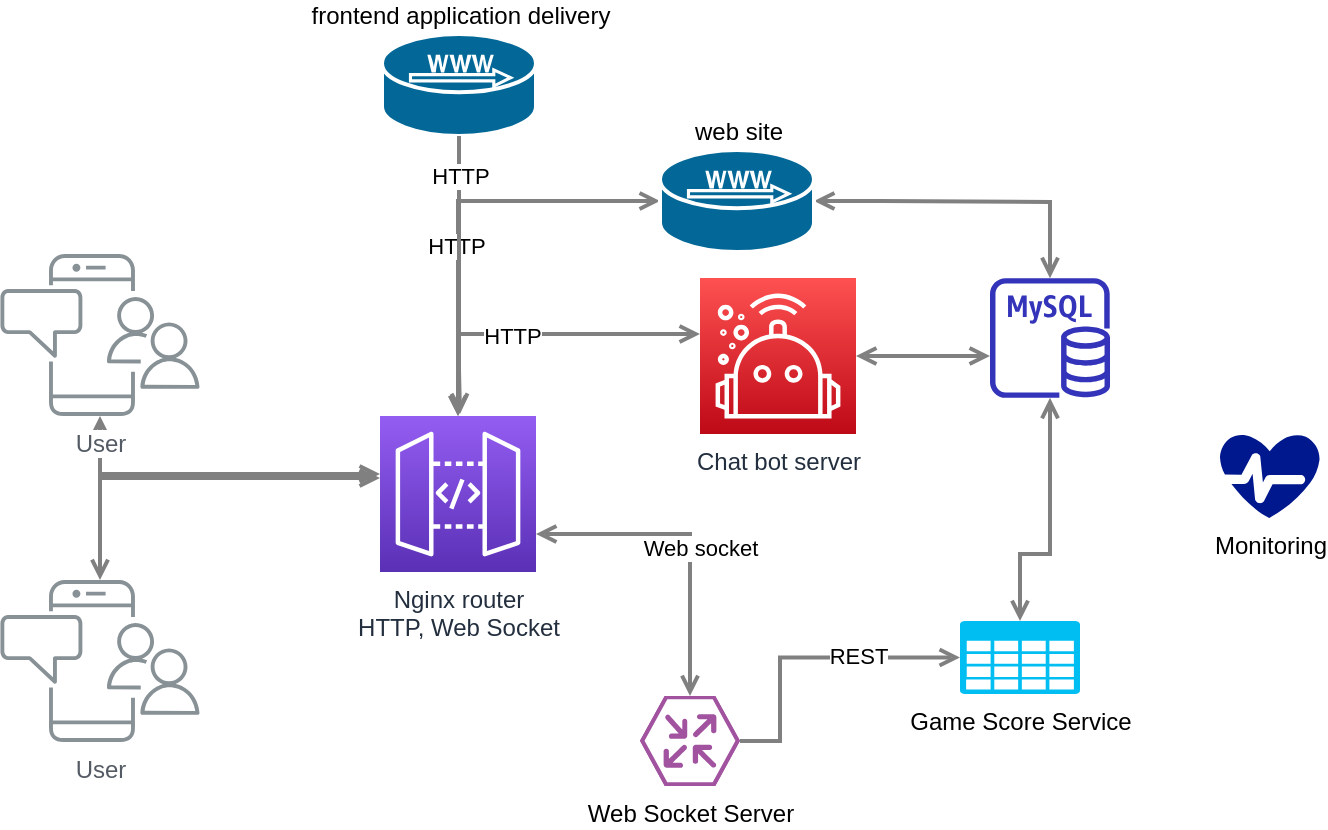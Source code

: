 <mxfile version="14.1.8" type="device"><diagram id="Ht1M8jgEwFfnCIfOTk4-" name="Page-1"><mxGraphModel dx="978" dy="732" grid="1" gridSize="10" guides="1" tooltips="1" connect="1" arrows="1" fold="1" page="1" pageScale="1" pageWidth="1169" pageHeight="827" math="0" shadow="0"><root><mxCell id="0"/><mxCell id="1" parent="0"/><mxCell id="UEzPUAAOIrF-is8g5C7q-128" style="edgeStyle=orthogonalEdgeStyle;rounded=0;orthogonalLoop=1;jettySize=auto;html=1;startArrow=open;startFill=0;endArrow=open;endFill=0;strokeWidth=2;strokeColor=#808080;exitX=1;exitY=0.5;exitDx=0;exitDy=0;exitPerimeter=0;" parent="1" source="AO_5sKcHj9u_WGimUMG7-2" target="AO_5sKcHj9u_WGimUMG7-3" edge="1"><mxGeometry relative="1" as="geometry"><Array as="points"><mxPoint x="510" y="144"/><mxPoint x="510" y="144"/></Array><mxPoint x="260.5" y="461.1" as="sourcePoint"/></mxGeometry></mxCell><mxCell id="UEzPUAAOIrF-is8g5C7q-127" style="edgeStyle=orthogonalEdgeStyle;rounded=0;orthogonalLoop=1;jettySize=auto;html=1;startArrow=open;startFill=0;endArrow=open;endFill=0;strokeWidth=2;strokeColor=#808080;" parent="1" source="AO_5sKcHj9u_WGimUMG7-1" target="UEzPUAAOIrF-is8g5C7q-114" edge="1"><mxGeometry relative="1" as="geometry"><Array as="points"><mxPoint x="120" y="282"/></Array></mxGeometry></mxCell><mxCell id="UEzPUAAOIrF-is8g5C7q-126" style="edgeStyle=orthogonalEdgeStyle;rounded=0;orthogonalLoop=1;jettySize=auto;html=1;startArrow=open;startFill=0;endArrow=open;endFill=0;strokeWidth=2;strokeColor=#808080;exitX=0;exitY=0.5;exitDx=0;exitDy=0;exitPerimeter=0;" parent="1" source="AO_5sKcHj9u_WGimUMG7-2" target="UEzPUAAOIrF-is8g5C7q-114" edge="1"><mxGeometry relative="1" as="geometry"><mxPoint x="490.5" y="250.5" as="sourcePoint"/><Array as="points"><mxPoint x="299" y="144"/></Array></mxGeometry></mxCell><mxCell id="AO_5sKcHj9u_WGimUMG7-5" value="HTTP" style="edgeLabel;html=1;align=center;verticalAlign=middle;resizable=0;points=[];" vertex="1" connectable="0" parent="UEzPUAAOIrF-is8g5C7q-126"><mxGeometry x="0.172" y="-1" relative="1" as="geometry"><mxPoint y="1" as="offset"/></mxGeometry></mxCell><mxCell id="UEzPUAAOIrF-is8g5C7q-129" style="edgeStyle=orthogonalEdgeStyle;rounded=0;orthogonalLoop=1;jettySize=auto;html=1;startArrow=open;startFill=0;endArrow=open;endFill=0;strokeWidth=2;strokeColor=#808080;" parent="1" source="UEzPUAAOIrF-is8g5C7q-114" target="AO_5sKcHj9u_WGimUMG7-7" edge="1"><mxGeometry relative="1" as="geometry"><Array as="points"><mxPoint x="299" y="210"/></Array><mxPoint x="580.5" y="391.5" as="targetPoint"/></mxGeometry></mxCell><mxCell id="AO_5sKcHj9u_WGimUMG7-8" value="HTTP" style="edgeLabel;html=1;align=center;verticalAlign=middle;resizable=0;points=[];" vertex="1" connectable="0" parent="UEzPUAAOIrF-is8g5C7q-129"><mxGeometry x="-0.158" y="-1" relative="1" as="geometry"><mxPoint as="offset"/></mxGeometry></mxCell><mxCell id="UEzPUAAOIrF-is8g5C7q-133" style="edgeStyle=orthogonalEdgeStyle;rounded=0;orthogonalLoop=1;jettySize=auto;html=1;startArrow=open;startFill=0;endArrow=open;endFill=0;strokeWidth=2;strokeColor=#808080;" parent="1" source="AO_5sKcHj9u_WGimUMG7-7" target="AO_5sKcHj9u_WGimUMG7-3" edge="1"><mxGeometry relative="1" as="geometry"><Array as="points"><mxPoint x="600" y="230"/></Array><mxPoint x="488" y="333" as="sourcePoint"/><mxPoint x="570" y="221" as="targetPoint"/></mxGeometry></mxCell><mxCell id="UEzPUAAOIrF-is8g5C7q-139" style="edgeStyle=orthogonalEdgeStyle;rounded=0;orthogonalLoop=1;jettySize=auto;html=1;startArrow=open;startFill=0;endArrow=open;endFill=0;strokeWidth=2;strokeColor=#808080;" parent="1" source="UEzPUAAOIrF-is8g5C7q-110" target="UEzPUAAOIrF-is8g5C7q-114" edge="1"><mxGeometry relative="1" as="geometry"><mxPoint x="270.285" y="261.676" as="sourcePoint"/><mxPoint x="422.5" y="124.029" as="targetPoint"/><Array as="points"><mxPoint x="120" y="280"/></Array></mxGeometry></mxCell><mxCell id="UEzPUAAOIrF-is8g5C7q-141" style="edgeStyle=orthogonalEdgeStyle;rounded=0;orthogonalLoop=1;jettySize=auto;html=1;startArrow=open;startFill=0;endArrow=open;endFill=0;strokeWidth=2;strokeColor=#808080;exitX=0.5;exitY=0;exitDx=0;exitDy=0;exitPerimeter=0;" parent="1" source="AO_5sKcHj9u_WGimUMG7-4" target="UEzPUAAOIrF-is8g5C7q-114" edge="1"><mxGeometry relative="1" as="geometry"><mxPoint x="529.5" y="289.5" as="sourcePoint"/><mxPoint x="418.466" y="347.5" as="targetPoint"/><Array as="points"><mxPoint x="415" y="310"/></Array></mxGeometry></mxCell><mxCell id="AO_5sKcHj9u_WGimUMG7-6" value="Web socket" style="edgeLabel;html=1;align=center;verticalAlign=middle;resizable=0;points=[];" vertex="1" connectable="0" parent="UEzPUAAOIrF-is8g5C7q-141"><mxGeometry x="-0.056" y="-5" relative="1" as="geometry"><mxPoint as="offset"/></mxGeometry></mxCell><mxCell id="UEzPUAAOIrF-is8g5C7q-110" value="User" style="outlineConnect=0;gradientColor=none;fontColor=#545B64;strokeColor=none;fillColor=#879196;dashed=0;verticalLabelPosition=bottom;verticalAlign=top;align=center;html=1;fontSize=12;fontStyle=0;aspect=fixed;shape=mxgraph.aws4.illustration_notification;pointerEvents=1;labelBackgroundColor=#ffffff;" parent="1" vertex="1"><mxGeometry x="70" y="170" width="100" height="81" as="geometry"/></mxCell><mxCell id="UEzPUAAOIrF-is8g5C7q-114" value="Nginx router&lt;br&gt;HTTP, Web Socket" style="outlineConnect=0;fontColor=#232F3E;gradientColor=#945DF2;gradientDirection=north;fillColor=#5A30B5;strokeColor=#ffffff;dashed=0;verticalLabelPosition=bottom;verticalAlign=top;align=center;html=1;fontSize=12;fontStyle=0;aspect=fixed;shape=mxgraph.aws4.resourceIcon;resIcon=mxgraph.aws4.api_gateway;labelBackgroundColor=#ffffff;" parent="1" vertex="1"><mxGeometry x="260" y="251" width="78" height="78" as="geometry"/></mxCell><mxCell id="AO_5sKcHj9u_WGimUMG7-1" value="User" style="outlineConnect=0;gradientColor=none;fontColor=#545B64;strokeColor=none;fillColor=#879196;dashed=0;verticalLabelPosition=bottom;verticalAlign=top;align=center;html=1;fontSize=12;fontStyle=0;aspect=fixed;shape=mxgraph.aws4.illustration_notification;pointerEvents=1;labelBackgroundColor=#ffffff;" vertex="1" parent="1"><mxGeometry x="70" y="333" width="100" height="81" as="geometry"/></mxCell><mxCell id="AO_5sKcHj9u_WGimUMG7-2" value="web site" style="shape=mxgraph.cisco.servers.microwebserver;html=1;pointerEvents=1;dashed=0;fillColor=#036897;strokeColor=#ffffff;strokeWidth=2;verticalLabelPosition=top;verticalAlign=bottom;align=center;outlineConnect=0;labelPosition=center;" vertex="1" parent="1"><mxGeometry x="400" y="118" width="77" height="51" as="geometry"/></mxCell><mxCell id="AO_5sKcHj9u_WGimUMG7-3" value="" style="outlineConnect=0;fontColor=#232F3E;gradientColor=none;fillColor=#3334B9;strokeColor=none;dashed=0;verticalLabelPosition=bottom;verticalAlign=top;align=center;html=1;fontSize=12;fontStyle=0;aspect=fixed;pointerEvents=1;shape=mxgraph.aws4.rds_mysql_instance;" vertex="1" parent="1"><mxGeometry x="565" y="182" width="60" height="60" as="geometry"/></mxCell><mxCell id="AO_5sKcHj9u_WGimUMG7-4" value="Web Socket Server" style="verticalLabelPosition=bottom;html=1;fillColor=#A153A0;strokeColor=#ffffff;verticalAlign=top;align=center;points=[[0,0.5,0],[0.125,0.25,0],[0.25,0,0],[0.5,0,0],[0.75,0,0],[0.875,0.25,0],[1,0.5,0],[0.875,0.75,0],[0.75,1,0],[0.5,1,0],[0.125,0.75,0]];pointerEvents=1;shape=mxgraph.cisco_safe.compositeIcon;bgIcon=mxgraph.cisco_safe.design.blank_device;resIcon=mxgraph.cisco_safe.design.router_2;" vertex="1" parent="1"><mxGeometry x="390" y="391" width="50" height="45" as="geometry"/></mxCell><mxCell id="AO_5sKcHj9u_WGimUMG7-7" value="Chat bot server" style="outlineConnect=0;fontColor=#232F3E;gradientColor=#FE5151;gradientDirection=north;fillColor=#BE0917;strokeColor=#ffffff;dashed=0;verticalLabelPosition=bottom;verticalAlign=top;align=center;html=1;fontSize=12;fontStyle=0;aspect=fixed;shape=mxgraph.aws4.resourceIcon;resIcon=mxgraph.aws4.robomaker;" vertex="1" parent="1"><mxGeometry x="420" y="182" width="78" height="78" as="geometry"/></mxCell><mxCell id="AO_5sKcHj9u_WGimUMG7-12" value="Monitoring" style="aspect=fixed;pointerEvents=1;shadow=0;dashed=0;html=1;strokeColor=none;labelPosition=center;verticalLabelPosition=bottom;verticalAlign=top;align=center;fillColor=#00188D;shape=mxgraph.azure.health_monitoring" vertex="1" parent="1"><mxGeometry x="680" y="260" width="50" height="42" as="geometry"/></mxCell><mxCell id="AO_5sKcHj9u_WGimUMG7-14" value="Game Score Service" style="verticalLabelPosition=bottom;html=1;verticalAlign=top;align=center;strokeColor=none;fillColor=#00BEF2;shape=mxgraph.azure.storage;pointerEvents=1;" vertex="1" parent="1"><mxGeometry x="550" y="353.5" width="60" height="36.5" as="geometry"/></mxCell><mxCell id="AO_5sKcHj9u_WGimUMG7-16" style="edgeStyle=orthogonalEdgeStyle;rounded=0;orthogonalLoop=1;jettySize=auto;html=1;startArrow=open;startFill=0;endArrow=open;endFill=0;strokeWidth=2;strokeColor=#808080;entryX=0.5;entryY=0;entryDx=0;entryDy=0;entryPerimeter=0;" edge="1" parent="1" source="AO_5sKcHj9u_WGimUMG7-3" target="AO_5sKcHj9u_WGimUMG7-14"><mxGeometry relative="1" as="geometry"><Array as="points"><mxPoint x="595" y="320"/></Array><mxPoint x="670" y="360" as="sourcePoint"/><mxPoint x="788" y="398.5" as="targetPoint"/></mxGeometry></mxCell><mxCell id="AO_5sKcHj9u_WGimUMG7-17" style="edgeStyle=orthogonalEdgeStyle;rounded=0;orthogonalLoop=1;jettySize=auto;html=1;startArrow=none;startFill=0;endArrow=open;endFill=0;strokeWidth=2;strokeColor=#808080;exitX=1;exitY=0.5;exitDx=0;exitDy=0;exitPerimeter=0;entryX=0;entryY=0.5;entryDx=0;entryDy=0;entryPerimeter=0;" edge="1" parent="1" source="AO_5sKcHj9u_WGimUMG7-4" target="AO_5sKcHj9u_WGimUMG7-14"><mxGeometry relative="1" as="geometry"><Array as="points"><mxPoint x="460" y="414"/><mxPoint x="460" y="372"/></Array><mxPoint x="470" y="320" as="sourcePoint"/><mxPoint x="595" y="378.5" as="targetPoint"/></mxGeometry></mxCell><mxCell id="AO_5sKcHj9u_WGimUMG7-18" value="REST" style="edgeLabel;html=1;align=center;verticalAlign=middle;resizable=0;points=[];" vertex="1" connectable="0" parent="AO_5sKcHj9u_WGimUMG7-17"><mxGeometry x="0.328" y="1" relative="1" as="geometry"><mxPoint as="offset"/></mxGeometry></mxCell><mxCell id="AO_5sKcHj9u_WGimUMG7-19" value="frontend application delivery" style="shape=mxgraph.cisco.servers.microwebserver;html=1;pointerEvents=1;dashed=0;fillColor=#036897;strokeColor=#ffffff;strokeWidth=2;verticalLabelPosition=top;verticalAlign=bottom;align=center;outlineConnect=0;labelPosition=center;" vertex="1" parent="1"><mxGeometry x="261" y="60" width="77" height="51" as="geometry"/></mxCell><mxCell id="AO_5sKcHj9u_WGimUMG7-22" style="edgeStyle=orthogonalEdgeStyle;rounded=0;orthogonalLoop=1;jettySize=auto;html=1;startArrow=none;startFill=0;endArrow=open;endFill=0;strokeWidth=2;strokeColor=#808080;exitX=0.5;exitY=1;exitDx=0;exitDy=0;exitPerimeter=0;" edge="1" parent="1" source="AO_5sKcHj9u_WGimUMG7-19"><mxGeometry relative="1" as="geometry"><mxPoint x="291" y="120" as="sourcePoint"/><mxPoint x="300" y="250" as="targetPoint"/><Array as="points"><mxPoint x="300" y="228"/></Array></mxGeometry></mxCell><mxCell id="AO_5sKcHj9u_WGimUMG7-23" value="HTTP" style="edgeLabel;html=1;align=center;verticalAlign=middle;resizable=0;points=[];" vertex="1" connectable="0" parent="AO_5sKcHj9u_WGimUMG7-22"><mxGeometry x="0.172" y="-1" relative="1" as="geometry"><mxPoint x="1" y="-62" as="offset"/></mxGeometry></mxCell></root></mxGraphModel></diagram></mxfile>